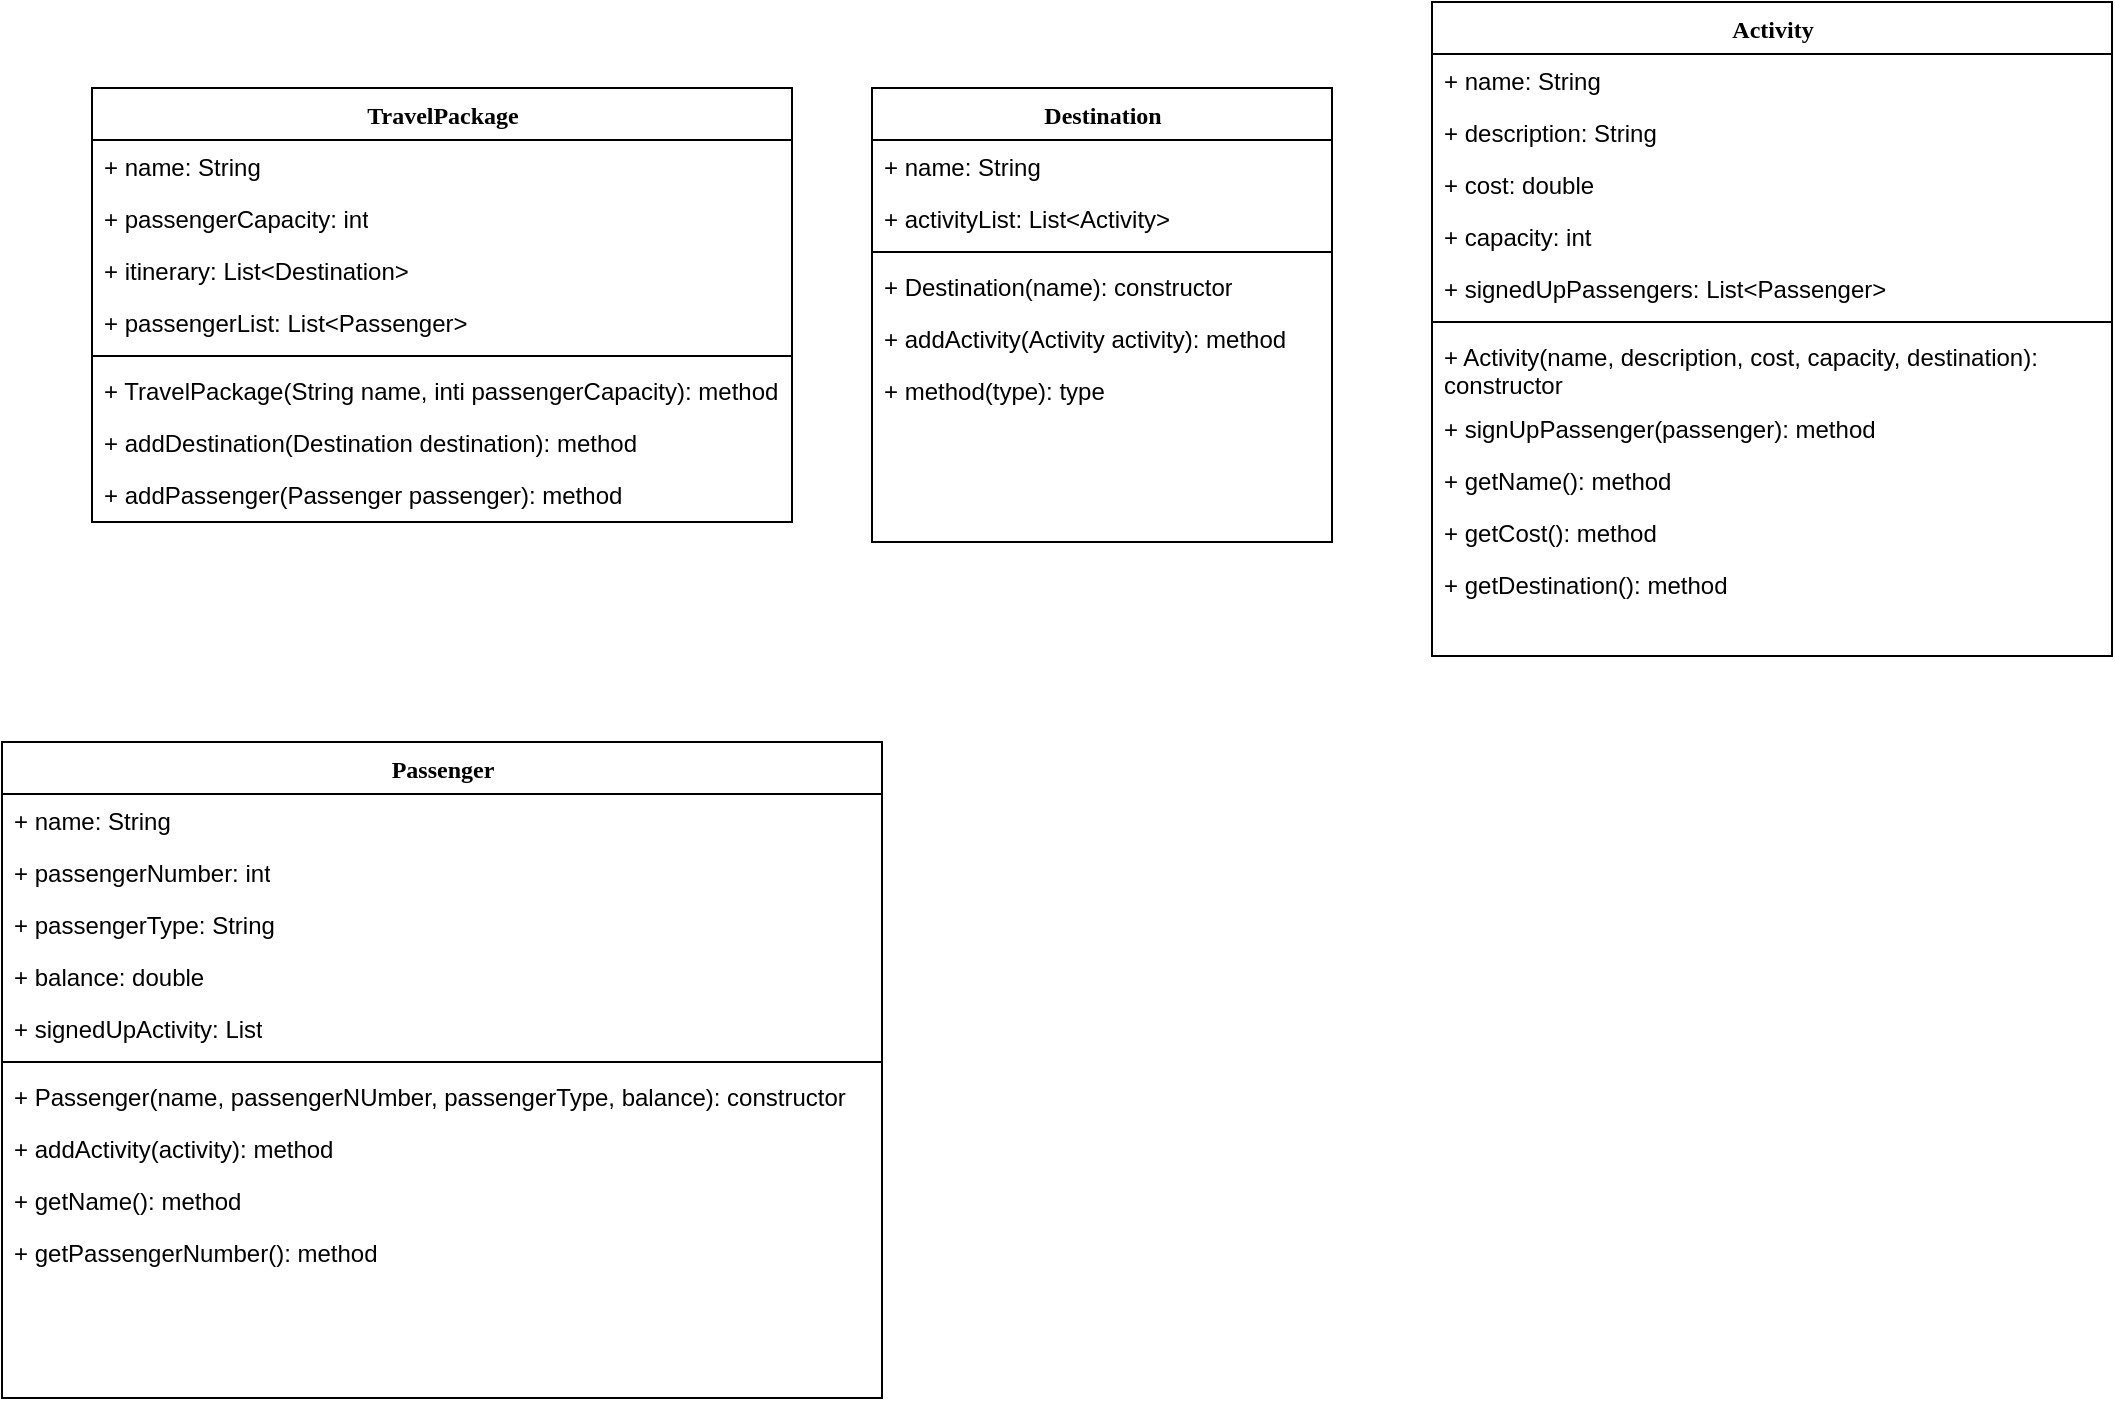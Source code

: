 <mxfile version="24.2.0" type="device">
  <diagram name="Page-1" id="9f46799a-70d6-7492-0946-bef42562c5a5">
    <mxGraphModel dx="1290" dy="522" grid="1" gridSize="10" guides="1" tooltips="1" connect="1" arrows="1" fold="1" page="1" pageScale="1" pageWidth="1100" pageHeight="850" background="none" math="0" shadow="0">
      <root>
        <mxCell id="0" />
        <mxCell id="1" parent="0" />
        <mxCell id="iHPd79LAIeN7RidqpHGK-1" value="TravelPackage" style="swimlane;html=1;fontStyle=1;align=center;verticalAlign=top;childLayout=stackLayout;horizontal=1;startSize=26;horizontalStack=0;resizeParent=1;resizeLast=0;collapsible=1;marginBottom=0;swimlaneFillColor=#ffffff;rounded=0;shadow=0;comic=0;labelBackgroundColor=none;strokeWidth=1;fillColor=none;fontFamily=Verdana;fontSize=12" vertex="1" parent="1">
          <mxGeometry x="60" y="83" width="350" height="217" as="geometry" />
        </mxCell>
        <mxCell id="iHPd79LAIeN7RidqpHGK-2" value="+ name: String" style="text;html=1;strokeColor=none;fillColor=none;align=left;verticalAlign=top;spacingLeft=4;spacingRight=4;whiteSpace=wrap;overflow=hidden;rotatable=0;points=[[0,0.5],[1,0.5]];portConstraint=eastwest;" vertex="1" parent="iHPd79LAIeN7RidqpHGK-1">
          <mxGeometry y="26" width="350" height="26" as="geometry" />
        </mxCell>
        <mxCell id="iHPd79LAIeN7RidqpHGK-3" value="+ passengerCapacity: int" style="text;html=1;strokeColor=none;fillColor=none;align=left;verticalAlign=top;spacingLeft=4;spacingRight=4;whiteSpace=wrap;overflow=hidden;rotatable=0;points=[[0,0.5],[1,0.5]];portConstraint=eastwest;" vertex="1" parent="iHPd79LAIeN7RidqpHGK-1">
          <mxGeometry y="52" width="350" height="26" as="geometry" />
        </mxCell>
        <mxCell id="iHPd79LAIeN7RidqpHGK-4" value="+ itinerary: List&amp;lt;Destination&amp;gt;" style="text;html=1;strokeColor=none;fillColor=none;align=left;verticalAlign=top;spacingLeft=4;spacingRight=4;whiteSpace=wrap;overflow=hidden;rotatable=0;points=[[0,0.5],[1,0.5]];portConstraint=eastwest;" vertex="1" parent="iHPd79LAIeN7RidqpHGK-1">
          <mxGeometry y="78" width="350" height="26" as="geometry" />
        </mxCell>
        <mxCell id="iHPd79LAIeN7RidqpHGK-5" value="+ passengerList: List&amp;lt;Passenger&amp;gt;" style="text;html=1;strokeColor=none;fillColor=none;align=left;verticalAlign=top;spacingLeft=4;spacingRight=4;whiteSpace=wrap;overflow=hidden;rotatable=0;points=[[0,0.5],[1,0.5]];portConstraint=eastwest;" vertex="1" parent="iHPd79LAIeN7RidqpHGK-1">
          <mxGeometry y="104" width="350" height="26" as="geometry" />
        </mxCell>
        <mxCell id="iHPd79LAIeN7RidqpHGK-6" value="" style="line;html=1;strokeWidth=1;fillColor=none;align=left;verticalAlign=middle;spacingTop=-1;spacingLeft=3;spacingRight=3;rotatable=0;labelPosition=right;points=[];portConstraint=eastwest;" vertex="1" parent="iHPd79LAIeN7RidqpHGK-1">
          <mxGeometry y="130" width="350" height="8" as="geometry" />
        </mxCell>
        <mxCell id="iHPd79LAIeN7RidqpHGK-7" value="+ TravelPackage(String name, inti passengerCapacity): method" style="text;html=1;strokeColor=none;fillColor=none;align=left;verticalAlign=top;spacingLeft=4;spacingRight=4;whiteSpace=wrap;overflow=hidden;rotatable=0;points=[[0,0.5],[1,0.5]];portConstraint=eastwest;" vertex="1" parent="iHPd79LAIeN7RidqpHGK-1">
          <mxGeometry y="138" width="350" height="26" as="geometry" />
        </mxCell>
        <mxCell id="iHPd79LAIeN7RidqpHGK-8" value="+ addDestination(Destination destination): method" style="text;html=1;strokeColor=none;fillColor=none;align=left;verticalAlign=top;spacingLeft=4;spacingRight=4;whiteSpace=wrap;overflow=hidden;rotatable=0;points=[[0,0.5],[1,0.5]];portConstraint=eastwest;" vertex="1" parent="iHPd79LAIeN7RidqpHGK-1">
          <mxGeometry y="164" width="350" height="26" as="geometry" />
        </mxCell>
        <mxCell id="iHPd79LAIeN7RidqpHGK-9" value="+ addPassenger(Passenger passenger): method" style="text;html=1;strokeColor=none;fillColor=none;align=left;verticalAlign=top;spacingLeft=4;spacingRight=4;whiteSpace=wrap;overflow=hidden;rotatable=0;points=[[0,0.5],[1,0.5]];portConstraint=eastwest;" vertex="1" parent="iHPd79LAIeN7RidqpHGK-1">
          <mxGeometry y="190" width="350" height="26" as="geometry" />
        </mxCell>
        <mxCell id="iHPd79LAIeN7RidqpHGK-10" value="Destination" style="swimlane;html=1;fontStyle=1;align=center;verticalAlign=top;childLayout=stackLayout;horizontal=1;startSize=26;horizontalStack=0;resizeParent=1;resizeLast=0;collapsible=1;marginBottom=0;swimlaneFillColor=#ffffff;rounded=0;shadow=0;comic=0;labelBackgroundColor=none;strokeWidth=1;fillColor=none;fontFamily=Verdana;fontSize=12" vertex="1" parent="1">
          <mxGeometry x="450" y="83" width="230" height="227" as="geometry" />
        </mxCell>
        <mxCell id="iHPd79LAIeN7RidqpHGK-11" value="+ name: String" style="text;html=1;strokeColor=none;fillColor=none;align=left;verticalAlign=top;spacingLeft=4;spacingRight=4;whiteSpace=wrap;overflow=hidden;rotatable=0;points=[[0,0.5],[1,0.5]];portConstraint=eastwest;" vertex="1" parent="iHPd79LAIeN7RidqpHGK-10">
          <mxGeometry y="26" width="230" height="26" as="geometry" />
        </mxCell>
        <mxCell id="iHPd79LAIeN7RidqpHGK-12" value="+ activityList: List&amp;lt;Activity&amp;gt;" style="text;html=1;strokeColor=none;fillColor=none;align=left;verticalAlign=top;spacingLeft=4;spacingRight=4;whiteSpace=wrap;overflow=hidden;rotatable=0;points=[[0,0.5],[1,0.5]];portConstraint=eastwest;" vertex="1" parent="iHPd79LAIeN7RidqpHGK-10">
          <mxGeometry y="52" width="230" height="26" as="geometry" />
        </mxCell>
        <mxCell id="iHPd79LAIeN7RidqpHGK-13" value="" style="line;html=1;strokeWidth=1;fillColor=none;align=left;verticalAlign=middle;spacingTop=-1;spacingLeft=3;spacingRight=3;rotatable=0;labelPosition=right;points=[];portConstraint=eastwest;" vertex="1" parent="iHPd79LAIeN7RidqpHGK-10">
          <mxGeometry y="78" width="230" height="8" as="geometry" />
        </mxCell>
        <mxCell id="iHPd79LAIeN7RidqpHGK-14" value="+ Destination(name): constructor" style="text;html=1;strokeColor=none;fillColor=none;align=left;verticalAlign=top;spacingLeft=4;spacingRight=4;whiteSpace=wrap;overflow=hidden;rotatable=0;points=[[0,0.5],[1,0.5]];portConstraint=eastwest;" vertex="1" parent="iHPd79LAIeN7RidqpHGK-10">
          <mxGeometry y="86" width="230" height="26" as="geometry" />
        </mxCell>
        <mxCell id="iHPd79LAIeN7RidqpHGK-15" value="+ addActivity(Activity activity): method" style="text;html=1;strokeColor=none;fillColor=none;align=left;verticalAlign=top;spacingLeft=4;spacingRight=4;whiteSpace=wrap;overflow=hidden;rotatable=0;points=[[0,0.5],[1,0.5]];portConstraint=eastwest;" vertex="1" parent="iHPd79LAIeN7RidqpHGK-10">
          <mxGeometry y="112" width="230" height="26" as="geometry" />
        </mxCell>
        <mxCell id="iHPd79LAIeN7RidqpHGK-16" value="+ method(type): type" style="text;html=1;strokeColor=none;fillColor=none;align=left;verticalAlign=top;spacingLeft=4;spacingRight=4;whiteSpace=wrap;overflow=hidden;rotatable=0;points=[[0,0.5],[1,0.5]];portConstraint=eastwest;" vertex="1" parent="iHPd79LAIeN7RidqpHGK-10">
          <mxGeometry y="138" width="230" height="26" as="geometry" />
        </mxCell>
        <mxCell id="iHPd79LAIeN7RidqpHGK-17" value="Activity" style="swimlane;html=1;fontStyle=1;align=center;verticalAlign=top;childLayout=stackLayout;horizontal=1;startSize=26;horizontalStack=0;resizeParent=1;resizeLast=0;collapsible=1;marginBottom=0;swimlaneFillColor=#ffffff;rounded=0;shadow=0;comic=0;labelBackgroundColor=none;strokeWidth=1;fillColor=none;fontFamily=Verdana;fontSize=12" vertex="1" parent="1">
          <mxGeometry x="730" y="40" width="340" height="327" as="geometry" />
        </mxCell>
        <mxCell id="iHPd79LAIeN7RidqpHGK-18" value="+ name: String" style="text;html=1;strokeColor=none;fillColor=none;align=left;verticalAlign=top;spacingLeft=4;spacingRight=4;whiteSpace=wrap;overflow=hidden;rotatable=0;points=[[0,0.5],[1,0.5]];portConstraint=eastwest;" vertex="1" parent="iHPd79LAIeN7RidqpHGK-17">
          <mxGeometry y="26" width="340" height="26" as="geometry" />
        </mxCell>
        <mxCell id="iHPd79LAIeN7RidqpHGK-19" value="+ description: String" style="text;html=1;strokeColor=none;fillColor=none;align=left;verticalAlign=top;spacingLeft=4;spacingRight=4;whiteSpace=wrap;overflow=hidden;rotatable=0;points=[[0,0.5],[1,0.5]];portConstraint=eastwest;" vertex="1" parent="iHPd79LAIeN7RidqpHGK-17">
          <mxGeometry y="52" width="340" height="26" as="geometry" />
        </mxCell>
        <mxCell id="iHPd79LAIeN7RidqpHGK-20" value="+ cost: double" style="text;html=1;strokeColor=none;fillColor=none;align=left;verticalAlign=top;spacingLeft=4;spacingRight=4;whiteSpace=wrap;overflow=hidden;rotatable=0;points=[[0,0.5],[1,0.5]];portConstraint=eastwest;" vertex="1" parent="iHPd79LAIeN7RidqpHGK-17">
          <mxGeometry y="78" width="340" height="26" as="geometry" />
        </mxCell>
        <mxCell id="iHPd79LAIeN7RidqpHGK-21" value="+ capacity: int&lt;span style=&quot;color: rgba(0, 0, 0, 0); font-family: monospace; font-size: 0px; text-wrap: nowrap;&quot;&gt;%3CmxGraphModel%3E%3Croot%3E%3CmxCell%20id%3D%220%22%2F%3E%3CmxCell%20id%3D%221%22%20parent%3D%220%22%2F%3E%3CmxCell%20id%3D%222%22%20value%3D%22%2B%20method(type)%3A%20type%22%20style%3D%22text%3Bhtml%3D1%3BstrokeColor%3Dnone%3BfillColor%3Dnone%3Balign%3Dleft%3BverticalAlign%3Dtop%3BspacingLeft%3D4%3BspacingRight%3D4%3BwhiteSpace%3Dwrap%3Boverflow%3Dhidden%3Brotatable%3D0%3Bpoints%3D%5B%5B0%2C0.5%5D%2C%5B1%2C0.5%5D%5D%3BportConstraint%3Deastwest%3B%22%20vertex%3D%221%22%20parent%3D%221%22%3E%3CmxGeometry%20x%3D%22500%22%20y%3D%22195%22%20width%3D%22160%22%20height%3D%2226%22%20as%3D%22geometry%22%2F%3E%3C%2FmxCell%3E%3C%2Froot%3E%3C%2FmxGraphModel%3E&lt;/span&gt;" style="text;html=1;strokeColor=none;fillColor=none;align=left;verticalAlign=top;spacingLeft=4;spacingRight=4;whiteSpace=wrap;overflow=hidden;rotatable=0;points=[[0,0.5],[1,0.5]];portConstraint=eastwest;" vertex="1" parent="iHPd79LAIeN7RidqpHGK-17">
          <mxGeometry y="104" width="340" height="26" as="geometry" />
        </mxCell>
        <mxCell id="iHPd79LAIeN7RidqpHGK-22" value="+ signedUpPassengers: List&amp;lt;Passenger&amp;gt;" style="text;html=1;strokeColor=none;fillColor=none;align=left;verticalAlign=top;spacingLeft=4;spacingRight=4;whiteSpace=wrap;overflow=hidden;rotatable=0;points=[[0,0.5],[1,0.5]];portConstraint=eastwest;" vertex="1" parent="iHPd79LAIeN7RidqpHGK-17">
          <mxGeometry y="130" width="340" height="26" as="geometry" />
        </mxCell>
        <mxCell id="iHPd79LAIeN7RidqpHGK-23" value="" style="line;html=1;strokeWidth=1;fillColor=none;align=left;verticalAlign=middle;spacingTop=-1;spacingLeft=3;spacingRight=3;rotatable=0;labelPosition=right;points=[];portConstraint=eastwest;" vertex="1" parent="iHPd79LAIeN7RidqpHGK-17">
          <mxGeometry y="156" width="340" height="8" as="geometry" />
        </mxCell>
        <mxCell id="iHPd79LAIeN7RidqpHGK-24" value="+ Activity(name, description, cost, capacity, destination): constructor" style="text;html=1;strokeColor=none;fillColor=none;align=left;verticalAlign=top;spacingLeft=4;spacingRight=4;whiteSpace=wrap;overflow=hidden;rotatable=0;points=[[0,0.5],[1,0.5]];portConstraint=eastwest;" vertex="1" parent="iHPd79LAIeN7RidqpHGK-17">
          <mxGeometry y="164" width="340" height="36" as="geometry" />
        </mxCell>
        <mxCell id="iHPd79LAIeN7RidqpHGK-25" value="+ signUpPassenger(passenger): method" style="text;html=1;strokeColor=none;fillColor=none;align=left;verticalAlign=top;spacingLeft=4;spacingRight=4;whiteSpace=wrap;overflow=hidden;rotatable=0;points=[[0,0.5],[1,0.5]];portConstraint=eastwest;" vertex="1" parent="iHPd79LAIeN7RidqpHGK-17">
          <mxGeometry y="200" width="340" height="26" as="geometry" />
        </mxCell>
        <mxCell id="iHPd79LAIeN7RidqpHGK-26" value="+ getName(): method" style="text;html=1;strokeColor=none;fillColor=none;align=left;verticalAlign=top;spacingLeft=4;spacingRight=4;whiteSpace=wrap;overflow=hidden;rotatable=0;points=[[0,0.5],[1,0.5]];portConstraint=eastwest;" vertex="1" parent="iHPd79LAIeN7RidqpHGK-17">
          <mxGeometry y="226" width="340" height="26" as="geometry" />
        </mxCell>
        <mxCell id="iHPd79LAIeN7RidqpHGK-27" value="+ getCost(): method" style="text;html=1;strokeColor=none;fillColor=none;align=left;verticalAlign=top;spacingLeft=4;spacingRight=4;whiteSpace=wrap;overflow=hidden;rotatable=0;points=[[0,0.5],[1,0.5]];portConstraint=eastwest;" vertex="1" parent="iHPd79LAIeN7RidqpHGK-17">
          <mxGeometry y="252" width="340" height="26" as="geometry" />
        </mxCell>
        <mxCell id="iHPd79LAIeN7RidqpHGK-28" value="+ getDestination(): method" style="text;html=1;strokeColor=none;fillColor=none;align=left;verticalAlign=top;spacingLeft=4;spacingRight=4;whiteSpace=wrap;overflow=hidden;rotatable=0;points=[[0,0.5],[1,0.5]];portConstraint=eastwest;" vertex="1" parent="iHPd79LAIeN7RidqpHGK-17">
          <mxGeometry y="278" width="340" height="26" as="geometry" />
        </mxCell>
        <mxCell id="iHPd79LAIeN7RidqpHGK-29" value="Passenger" style="swimlane;html=1;fontStyle=1;align=center;verticalAlign=top;childLayout=stackLayout;horizontal=1;startSize=26;horizontalStack=0;resizeParent=1;resizeLast=0;collapsible=1;marginBottom=0;swimlaneFillColor=#ffffff;rounded=0;shadow=0;comic=0;labelBackgroundColor=none;strokeWidth=1;fillColor=none;fontFamily=Verdana;fontSize=12" vertex="1" parent="1">
          <mxGeometry x="15" y="410" width="440" height="328" as="geometry" />
        </mxCell>
        <mxCell id="iHPd79LAIeN7RidqpHGK-30" value="+ name: String&lt;span style=&quot;white-space: pre;&quot;&gt;&#x9;&lt;/span&gt;" style="text;html=1;strokeColor=none;fillColor=none;align=left;verticalAlign=top;spacingLeft=4;spacingRight=4;whiteSpace=wrap;overflow=hidden;rotatable=0;points=[[0,0.5],[1,0.5]];portConstraint=eastwest;" vertex="1" parent="iHPd79LAIeN7RidqpHGK-29">
          <mxGeometry y="26" width="440" height="26" as="geometry" />
        </mxCell>
        <mxCell id="iHPd79LAIeN7RidqpHGK-31" value="+ passengerNumber: int" style="text;html=1;strokeColor=none;fillColor=none;align=left;verticalAlign=top;spacingLeft=4;spacingRight=4;whiteSpace=wrap;overflow=hidden;rotatable=0;points=[[0,0.5],[1,0.5]];portConstraint=eastwest;" vertex="1" parent="iHPd79LAIeN7RidqpHGK-29">
          <mxGeometry y="52" width="440" height="26" as="geometry" />
        </mxCell>
        <mxCell id="iHPd79LAIeN7RidqpHGK-32" value="+ passengerType: String" style="text;html=1;strokeColor=none;fillColor=none;align=left;verticalAlign=top;spacingLeft=4;spacingRight=4;whiteSpace=wrap;overflow=hidden;rotatable=0;points=[[0,0.5],[1,0.5]];portConstraint=eastwest;" vertex="1" parent="iHPd79LAIeN7RidqpHGK-29">
          <mxGeometry y="78" width="440" height="26" as="geometry" />
        </mxCell>
        <mxCell id="iHPd79LAIeN7RidqpHGK-33" value="+ balance: double" style="text;html=1;strokeColor=none;fillColor=none;align=left;verticalAlign=top;spacingLeft=4;spacingRight=4;whiteSpace=wrap;overflow=hidden;rotatable=0;points=[[0,0.5],[1,0.5]];portConstraint=eastwest;" vertex="1" parent="iHPd79LAIeN7RidqpHGK-29">
          <mxGeometry y="104" width="440" height="26" as="geometry" />
        </mxCell>
        <mxCell id="iHPd79LAIeN7RidqpHGK-34" value="+ signedUpActivity: List" style="text;html=1;strokeColor=none;fillColor=none;align=left;verticalAlign=top;spacingLeft=4;spacingRight=4;whiteSpace=wrap;overflow=hidden;rotatable=0;points=[[0,0.5],[1,0.5]];portConstraint=eastwest;" vertex="1" parent="iHPd79LAIeN7RidqpHGK-29">
          <mxGeometry y="130" width="440" height="26" as="geometry" />
        </mxCell>
        <mxCell id="iHPd79LAIeN7RidqpHGK-35" value="" style="line;html=1;strokeWidth=1;fillColor=none;align=left;verticalAlign=middle;spacingTop=-1;spacingLeft=3;spacingRight=3;rotatable=0;labelPosition=right;points=[];portConstraint=eastwest;" vertex="1" parent="iHPd79LAIeN7RidqpHGK-29">
          <mxGeometry y="156" width="440" height="8" as="geometry" />
        </mxCell>
        <mxCell id="iHPd79LAIeN7RidqpHGK-36" value="+ Passenger(name, passengerNUmber, passengerType, balance): constructor" style="text;html=1;strokeColor=none;fillColor=none;align=left;verticalAlign=top;spacingLeft=4;spacingRight=4;whiteSpace=wrap;overflow=hidden;rotatable=0;points=[[0,0.5],[1,0.5]];portConstraint=eastwest;" vertex="1" parent="iHPd79LAIeN7RidqpHGK-29">
          <mxGeometry y="164" width="440" height="26" as="geometry" />
        </mxCell>
        <mxCell id="iHPd79LAIeN7RidqpHGK-37" value="+ addActivity(activity): method" style="text;html=1;strokeColor=none;fillColor=none;align=left;verticalAlign=top;spacingLeft=4;spacingRight=4;whiteSpace=wrap;overflow=hidden;rotatable=0;points=[[0,0.5],[1,0.5]];portConstraint=eastwest;" vertex="1" parent="iHPd79LAIeN7RidqpHGK-29">
          <mxGeometry y="190" width="440" height="26" as="geometry" />
        </mxCell>
        <mxCell id="iHPd79LAIeN7RidqpHGK-38" value="+ getName(): method" style="text;html=1;strokeColor=none;fillColor=none;align=left;verticalAlign=top;spacingLeft=4;spacingRight=4;whiteSpace=wrap;overflow=hidden;rotatable=0;points=[[0,0.5],[1,0.5]];portConstraint=eastwest;" vertex="1" parent="iHPd79LAIeN7RidqpHGK-29">
          <mxGeometry y="216" width="440" height="26" as="geometry" />
        </mxCell>
        <mxCell id="iHPd79LAIeN7RidqpHGK-39" value="+ getPassengerNumber(): method" style="text;html=1;strokeColor=none;fillColor=none;align=left;verticalAlign=top;spacingLeft=4;spacingRight=4;whiteSpace=wrap;overflow=hidden;rotatable=0;points=[[0,0.5],[1,0.5]];portConstraint=eastwest;" vertex="1" parent="iHPd79LAIeN7RidqpHGK-29">
          <mxGeometry y="242" width="440" height="26" as="geometry" />
        </mxCell>
      </root>
    </mxGraphModel>
  </diagram>
</mxfile>
